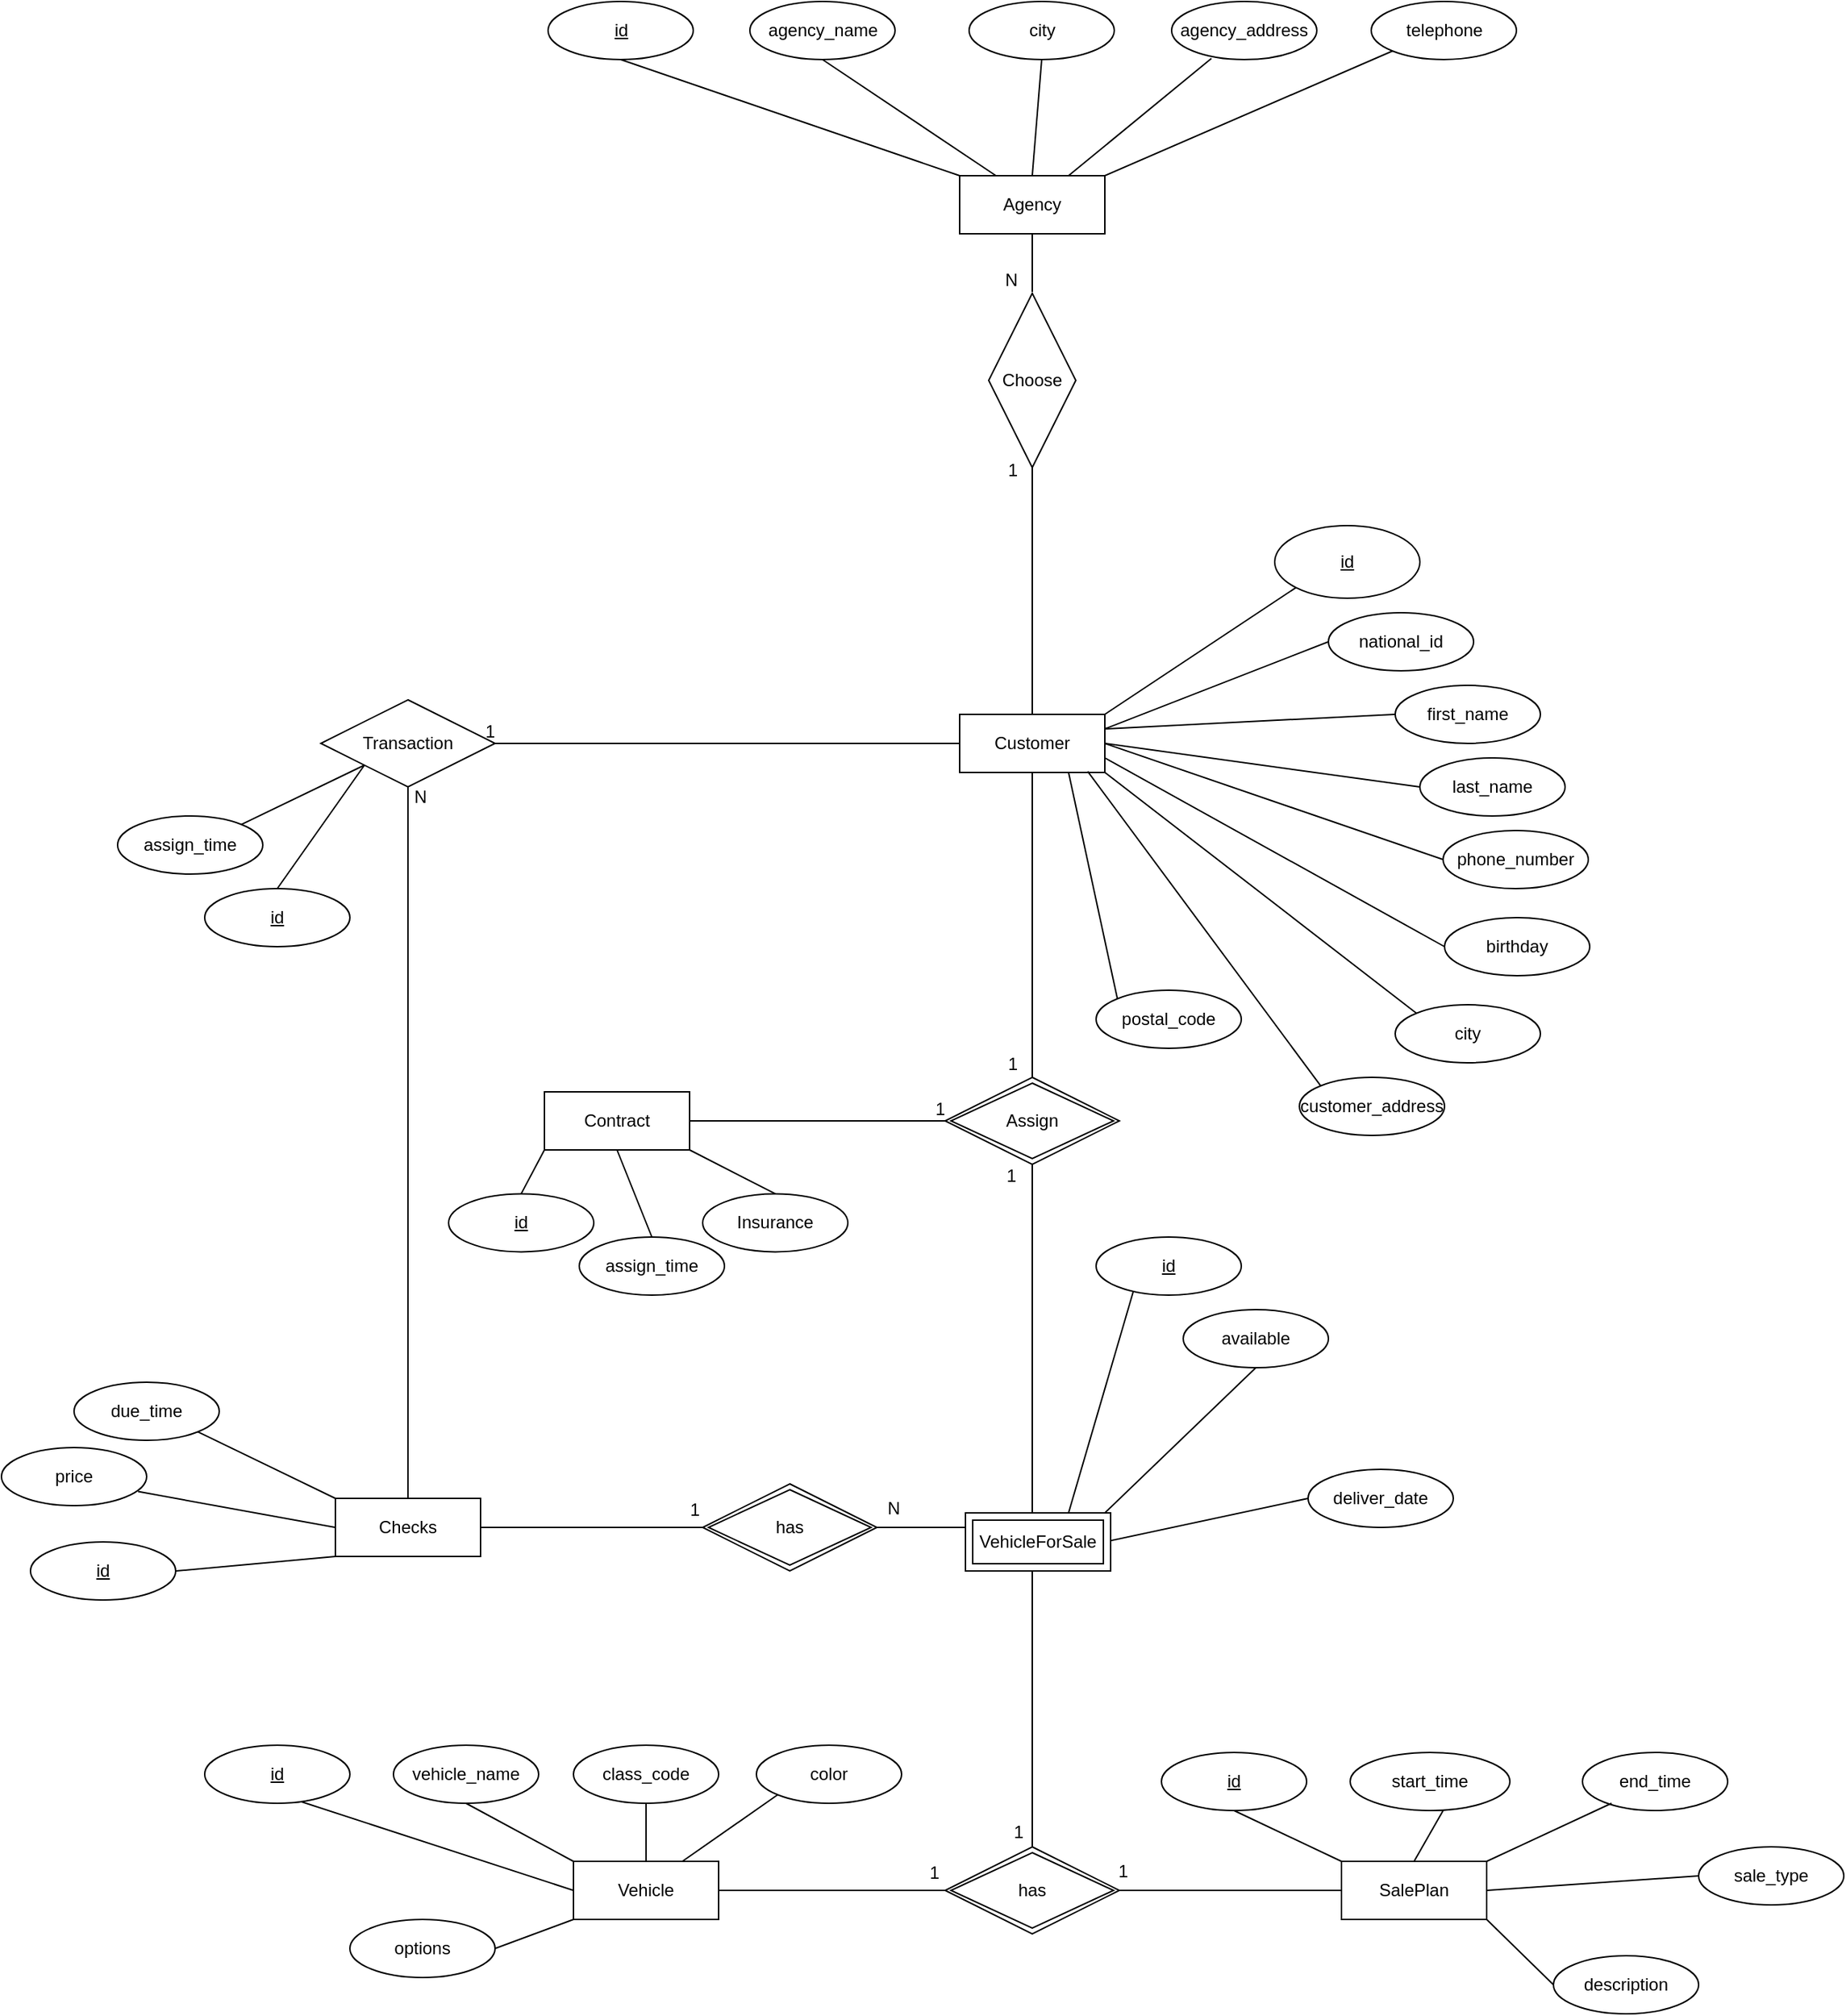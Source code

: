 <mxfile version="13.4.5" type="device"><diagram id="C5RBs43oDa-KdzZeNtuy" name="Page-1"><mxGraphModel dx="2048" dy="1814" grid="1" gridSize="10" guides="1" tooltips="1" connect="1" arrows="1" fold="1" page="1" pageScale="1" pageWidth="827" pageHeight="1169" math="0" shadow="0"><root><mxCell id="WIyWlLk6GJQsqaUBKTNV-0"/><mxCell id="WIyWlLk6GJQsqaUBKTNV-1" parent="WIyWlLk6GJQsqaUBKTNV-0"/><mxCell id="_oHRW-OGJ7FSyQpt6L4k-0" value="Customer" style="whiteSpace=wrap;html=1;align=center;" parent="WIyWlLk6GJQsqaUBKTNV-1" vertex="1"><mxGeometry x="330" y="170" width="100" height="40" as="geometry"/></mxCell><mxCell id="_oHRW-OGJ7FSyQpt6L4k-1" value="id" style="ellipse;whiteSpace=wrap;html=1;align=center;fontStyle=4;" parent="WIyWlLk6GJQsqaUBKTNV-1" vertex="1"><mxGeometry x="547" y="40" width="100" height="50" as="geometry"/></mxCell><mxCell id="_oHRW-OGJ7FSyQpt6L4k-11" value="first_name" style="ellipse;whiteSpace=wrap;html=1;align=center;" parent="WIyWlLk6GJQsqaUBKTNV-1" vertex="1"><mxGeometry x="630" y="150" width="100" height="40" as="geometry"/></mxCell><mxCell id="_oHRW-OGJ7FSyQpt6L4k-12" value="last_name" style="ellipse;whiteSpace=wrap;html=1;align=center;" parent="WIyWlLk6GJQsqaUBKTNV-1" vertex="1"><mxGeometry x="647" y="200" width="100" height="40" as="geometry"/></mxCell><mxCell id="_oHRW-OGJ7FSyQpt6L4k-13" value="phone_number" style="ellipse;whiteSpace=wrap;html=1;align=center;" parent="WIyWlLk6GJQsqaUBKTNV-1" vertex="1"><mxGeometry x="663" y="250" width="100" height="40" as="geometry"/></mxCell><mxCell id="_oHRW-OGJ7FSyQpt6L4k-14" value="birthday" style="ellipse;whiteSpace=wrap;html=1;align=center;" parent="WIyWlLk6GJQsqaUBKTNV-1" vertex="1"><mxGeometry x="664" y="310" width="100" height="40" as="geometry"/></mxCell><mxCell id="_oHRW-OGJ7FSyQpt6L4k-15" value="city" style="ellipse;whiteSpace=wrap;html=1;align=center;" parent="WIyWlLk6GJQsqaUBKTNV-1" vertex="1"><mxGeometry x="630" y="370" width="100" height="40" as="geometry"/></mxCell><mxCell id="_oHRW-OGJ7FSyQpt6L4k-16" value="customer_address" style="ellipse;whiteSpace=wrap;html=1;align=center;" parent="WIyWlLk6GJQsqaUBKTNV-1" vertex="1"><mxGeometry x="564" y="420" width="100" height="40" as="geometry"/></mxCell><mxCell id="_oHRW-OGJ7FSyQpt6L4k-17" value="postal_code" style="ellipse;whiteSpace=wrap;html=1;align=center;" parent="WIyWlLk6GJQsqaUBKTNV-1" vertex="1"><mxGeometry x="424" y="360" width="100" height="40" as="geometry"/></mxCell><mxCell id="_oHRW-OGJ7FSyQpt6L4k-19" value="Vehicle" style="whiteSpace=wrap;html=1;align=center;" parent="WIyWlLk6GJQsqaUBKTNV-1" vertex="1"><mxGeometry x="64" y="960" width="100" height="40" as="geometry"/></mxCell><mxCell id="_oHRW-OGJ7FSyQpt6L4k-20" value="id" style="ellipse;whiteSpace=wrap;html=1;align=center;fontStyle=4;" parent="WIyWlLk6GJQsqaUBKTNV-1" vertex="1"><mxGeometry x="-190" y="880" width="100" height="40" as="geometry"/></mxCell><mxCell id="_oHRW-OGJ7FSyQpt6L4k-30" value="SalePlan" style="whiteSpace=wrap;html=1;align=center;" parent="WIyWlLk6GJQsqaUBKTNV-1" vertex="1"><mxGeometry x="593" y="960" width="100" height="40" as="geometry"/></mxCell><mxCell id="_oHRW-OGJ7FSyQpt6L4k-35" value="vehicle_name" style="ellipse;whiteSpace=wrap;html=1;align=center;" parent="WIyWlLk6GJQsqaUBKTNV-1" vertex="1"><mxGeometry x="-60" y="880" width="100" height="40" as="geometry"/></mxCell><mxCell id="_oHRW-OGJ7FSyQpt6L4k-36" value="class_code" style="ellipse;whiteSpace=wrap;html=1;align=center;" parent="WIyWlLk6GJQsqaUBKTNV-1" vertex="1"><mxGeometry x="64" y="880" width="100" height="40" as="geometry"/></mxCell><mxCell id="_oHRW-OGJ7FSyQpt6L4k-37" value="color" style="ellipse;whiteSpace=wrap;html=1;align=center;" parent="WIyWlLk6GJQsqaUBKTNV-1" vertex="1"><mxGeometry x="190" y="880" width="100" height="40" as="geometry"/></mxCell><mxCell id="_oHRW-OGJ7FSyQpt6L4k-39" value="" style="endArrow=none;html=1;entryX=0.668;entryY=0.975;entryDx=0;entryDy=0;entryPerimeter=0;exitX=0;exitY=0.5;exitDx=0;exitDy=0;" parent="WIyWlLk6GJQsqaUBKTNV-1" source="_oHRW-OGJ7FSyQpt6L4k-19" target="_oHRW-OGJ7FSyQpt6L4k-20" edge="1"><mxGeometry width="50" height="50" relative="1" as="geometry"><mxPoint y="1010" as="sourcePoint"/><mxPoint x="50" y="960" as="targetPoint"/></mxGeometry></mxCell><mxCell id="_oHRW-OGJ7FSyQpt6L4k-40" value="" style="endArrow=none;html=1;entryX=0.5;entryY=1;entryDx=0;entryDy=0;exitX=0;exitY=0;exitDx=0;exitDy=0;" parent="WIyWlLk6GJQsqaUBKTNV-1" source="_oHRW-OGJ7FSyQpt6L4k-19" target="_oHRW-OGJ7FSyQpt6L4k-35" edge="1"><mxGeometry width="50" height="50" relative="1" as="geometry"><mxPoint y="1010" as="sourcePoint"/><mxPoint x="50" y="960" as="targetPoint"/></mxGeometry></mxCell><mxCell id="_oHRW-OGJ7FSyQpt6L4k-41" value="" style="endArrow=none;html=1;entryX=0.5;entryY=1;entryDx=0;entryDy=0;" parent="WIyWlLk6GJQsqaUBKTNV-1" source="_oHRW-OGJ7FSyQpt6L4k-19" target="_oHRW-OGJ7FSyQpt6L4k-36" edge="1"><mxGeometry width="50" height="50" relative="1" as="geometry"><mxPoint y="1010" as="sourcePoint"/><mxPoint x="50" y="960" as="targetPoint"/></mxGeometry></mxCell><mxCell id="_oHRW-OGJ7FSyQpt6L4k-43" value="" style="endArrow=none;html=1;entryX=0;entryY=1;entryDx=0;entryDy=0;exitX=0.75;exitY=0;exitDx=0;exitDy=0;" parent="WIyWlLk6GJQsqaUBKTNV-1" source="_oHRW-OGJ7FSyQpt6L4k-19" target="_oHRW-OGJ7FSyQpt6L4k-37" edge="1"><mxGeometry width="50" height="50" relative="1" as="geometry"><mxPoint y="1010" as="sourcePoint"/><mxPoint x="50" y="960" as="targetPoint"/></mxGeometry></mxCell><mxCell id="_oHRW-OGJ7FSyQpt6L4k-48" value="id" style="ellipse;whiteSpace=wrap;html=1;align=center;fontStyle=4;" parent="WIyWlLk6GJQsqaUBKTNV-1" vertex="1"><mxGeometry x="469" y="885" width="100" height="40" as="geometry"/></mxCell><mxCell id="_oHRW-OGJ7FSyQpt6L4k-49" value="start_time" style="ellipse;whiteSpace=wrap;html=1;align=center;" parent="WIyWlLk6GJQsqaUBKTNV-1" vertex="1"><mxGeometry x="599" y="885" width="110" height="40" as="geometry"/></mxCell><mxCell id="_oHRW-OGJ7FSyQpt6L4k-50" value="end_time" style="ellipse;whiteSpace=wrap;html=1;align=center;" parent="WIyWlLk6GJQsqaUBKTNV-1" vertex="1"><mxGeometry x="759" y="885" width="100" height="40" as="geometry"/></mxCell><mxCell id="_oHRW-OGJ7FSyQpt6L4k-55" value="" style="endArrow=none;html=1;entryX=0.5;entryY=1;entryDx=0;entryDy=0;exitX=0;exitY=0;exitDx=0;exitDy=0;" parent="WIyWlLk6GJQsqaUBKTNV-1" source="_oHRW-OGJ7FSyQpt6L4k-30" target="_oHRW-OGJ7FSyQpt6L4k-48" edge="1"><mxGeometry width="50" height="50" relative="1" as="geometry"><mxPoint x="529" y="1170" as="sourcePoint"/><mxPoint x="579" y="1120" as="targetPoint"/></mxGeometry></mxCell><mxCell id="_oHRW-OGJ7FSyQpt6L4k-57" value="" style="endArrow=none;html=1;exitX=0.5;exitY=0;exitDx=0;exitDy=0;" parent="WIyWlLk6GJQsqaUBKTNV-1" source="_oHRW-OGJ7FSyQpt6L4k-30" edge="1"><mxGeometry width="50" height="50" relative="1" as="geometry"><mxPoint x="529" y="1170" as="sourcePoint"/><mxPoint x="663" y="925" as="targetPoint"/></mxGeometry></mxCell><mxCell id="_oHRW-OGJ7FSyQpt6L4k-58" value="" style="endArrow=none;html=1;exitX=1;exitY=0;exitDx=0;exitDy=0;" parent="WIyWlLk6GJQsqaUBKTNV-1" source="_oHRW-OGJ7FSyQpt6L4k-30" edge="1"><mxGeometry width="50" height="50" relative="1" as="geometry"><mxPoint x="729" y="970" as="sourcePoint"/><mxPoint x="779" y="920" as="targetPoint"/></mxGeometry></mxCell><mxCell id="_oHRW-OGJ7FSyQpt6L4k-71" value="id" style="ellipse;whiteSpace=wrap;html=1;align=center;fontStyle=4;" parent="WIyWlLk6GJQsqaUBKTNV-1" vertex="1"><mxGeometry x="424" y="530" width="100" height="40" as="geometry"/></mxCell><mxCell id="_oHRW-OGJ7FSyQpt6L4k-76" value="available" style="ellipse;whiteSpace=wrap;html=1;align=center;" parent="WIyWlLk6GJQsqaUBKTNV-1" vertex="1"><mxGeometry x="484" y="580" width="100" height="40" as="geometry"/></mxCell><mxCell id="_oHRW-OGJ7FSyQpt6L4k-80" value="" style="endArrow=none;html=1;entryX=0.5;entryY=1;entryDx=0;entryDy=0;exitX=1;exitY=0;exitDx=0;exitDy=0;" parent="WIyWlLk6GJQsqaUBKTNV-1" target="_oHRW-OGJ7FSyQpt6L4k-76" edge="1"><mxGeometry width="50" height="50" relative="1" as="geometry"><mxPoint x="430" y="720" as="sourcePoint"/><mxPoint x="509" y="670" as="targetPoint"/></mxGeometry></mxCell><mxCell id="_oHRW-OGJ7FSyQpt6L4k-83" value="Checks" style="whiteSpace=wrap;html=1;align=center;" parent="WIyWlLk6GJQsqaUBKTNV-1" vertex="1"><mxGeometry x="-100" y="710" width="100" height="40" as="geometry"/></mxCell><mxCell id="_oHRW-OGJ7FSyQpt6L4k-84" value="id" style="ellipse;whiteSpace=wrap;html=1;align=center;fontStyle=4;" parent="WIyWlLk6GJQsqaUBKTNV-1" vertex="1"><mxGeometry x="-310" y="740" width="100" height="40" as="geometry"/></mxCell><mxCell id="_oHRW-OGJ7FSyQpt6L4k-86" value="due_time" style="ellipse;whiteSpace=wrap;html=1;align=center;" parent="WIyWlLk6GJQsqaUBKTNV-1" vertex="1"><mxGeometry x="-280" y="630" width="100" height="40" as="geometry"/></mxCell><mxCell id="_oHRW-OGJ7FSyQpt6L4k-87" value="price" style="ellipse;whiteSpace=wrap;html=1;align=center;" parent="WIyWlLk6GJQsqaUBKTNV-1" vertex="1"><mxGeometry x="-330" y="675" width="100" height="40" as="geometry"/></mxCell><mxCell id="_oHRW-OGJ7FSyQpt6L4k-90" value="" style="endArrow=none;html=1;entryX=1;entryY=1;entryDx=0;entryDy=0;exitX=0;exitY=0;exitDx=0;exitDy=0;" parent="WIyWlLk6GJQsqaUBKTNV-1" source="_oHRW-OGJ7FSyQpt6L4k-83" target="_oHRW-OGJ7FSyQpt6L4k-86" edge="1"><mxGeometry width="50" height="50" relative="1" as="geometry"><mxPoint x="-225" y="720" as="sourcePoint"/><mxPoint x="-175" y="670" as="targetPoint"/></mxGeometry></mxCell><mxCell id="_oHRW-OGJ7FSyQpt6L4k-92" value="deliver_date" style="ellipse;whiteSpace=wrap;html=1;align=center;" parent="WIyWlLk6GJQsqaUBKTNV-1" vertex="1"><mxGeometry x="570" y="690" width="100" height="40" as="geometry"/></mxCell><mxCell id="_oHRW-OGJ7FSyQpt6L4k-94" value="" style="endArrow=none;html=1;entryX=0;entryY=0.5;entryDx=0;entryDy=0;exitX=1;exitY=0.5;exitDx=0;exitDy=0;" parent="WIyWlLk6GJQsqaUBKTNV-1" target="_oHRW-OGJ7FSyQpt6L4k-92" edge="1"><mxGeometry width="50" height="50" relative="1" as="geometry"><mxPoint x="430" y="740" as="sourcePoint"/><mxPoint x="360" y="570" as="targetPoint"/></mxGeometry></mxCell><mxCell id="_oHRW-OGJ7FSyQpt6L4k-97" value="Agency" style="whiteSpace=wrap;html=1;align=center;" parent="WIyWlLk6GJQsqaUBKTNV-1" vertex="1"><mxGeometry x="330" y="-201" width="100" height="40" as="geometry"/></mxCell><mxCell id="_oHRW-OGJ7FSyQpt6L4k-98" value="id" style="ellipse;whiteSpace=wrap;html=1;align=center;fontStyle=4;" parent="WIyWlLk6GJQsqaUBKTNV-1" vertex="1"><mxGeometry x="46.5" y="-321" width="100" height="40" as="geometry"/></mxCell><mxCell id="_oHRW-OGJ7FSyQpt6L4k-103" value="agency_name" style="ellipse;whiteSpace=wrap;html=1;align=center;" parent="WIyWlLk6GJQsqaUBKTNV-1" vertex="1"><mxGeometry x="185.5" y="-321" width="100" height="40" as="geometry"/></mxCell><mxCell id="_oHRW-OGJ7FSyQpt6L4k-104" value="city" style="ellipse;whiteSpace=wrap;html=1;align=center;" parent="WIyWlLk6GJQsqaUBKTNV-1" vertex="1"><mxGeometry x="336.5" y="-321" width="100" height="40" as="geometry"/></mxCell><mxCell id="_oHRW-OGJ7FSyQpt6L4k-105" value="agency_address" style="ellipse;whiteSpace=wrap;html=1;align=center;" parent="WIyWlLk6GJQsqaUBKTNV-1" vertex="1"><mxGeometry x="476" y="-321" width="100" height="40" as="geometry"/></mxCell><mxCell id="_oHRW-OGJ7FSyQpt6L4k-106" value="telephone" style="ellipse;whiteSpace=wrap;html=1;align=center;" parent="WIyWlLk6GJQsqaUBKTNV-1" vertex="1"><mxGeometry x="613.5" y="-321" width="100" height="40" as="geometry"/></mxCell><mxCell id="_oHRW-OGJ7FSyQpt6L4k-107" value="" style="endArrow=none;html=1;entryX=0.5;entryY=1;entryDx=0;entryDy=0;exitX=0;exitY=0;exitDx=0;exitDy=0;" parent="WIyWlLk6GJQsqaUBKTNV-1" source="_oHRW-OGJ7FSyQpt6L4k-97" target="_oHRW-OGJ7FSyQpt6L4k-98" edge="1"><mxGeometry width="50" height="50" relative="1" as="geometry"><mxPoint x="420" y="-211" as="sourcePoint"/><mxPoint x="470" y="-261" as="targetPoint"/></mxGeometry></mxCell><mxCell id="_oHRW-OGJ7FSyQpt6L4k-108" value="" style="endArrow=none;html=1;entryX=0.5;entryY=1;entryDx=0;entryDy=0;exitX=0.25;exitY=0;exitDx=0;exitDy=0;" parent="WIyWlLk6GJQsqaUBKTNV-1" source="_oHRW-OGJ7FSyQpt6L4k-97" target="_oHRW-OGJ7FSyQpt6L4k-103" edge="1"><mxGeometry width="50" height="50" relative="1" as="geometry"><mxPoint x="420" y="-211" as="sourcePoint"/><mxPoint x="470" y="-261" as="targetPoint"/></mxGeometry></mxCell><mxCell id="_oHRW-OGJ7FSyQpt6L4k-109" value="" style="endArrow=none;html=1;entryX=0.5;entryY=1;entryDx=0;entryDy=0;exitX=0.5;exitY=0;exitDx=0;exitDy=0;" parent="WIyWlLk6GJQsqaUBKTNV-1" source="_oHRW-OGJ7FSyQpt6L4k-97" target="_oHRW-OGJ7FSyQpt6L4k-104" edge="1"><mxGeometry width="50" height="50" relative="1" as="geometry"><mxPoint x="420" y="-211" as="sourcePoint"/><mxPoint x="470" y="-261" as="targetPoint"/></mxGeometry></mxCell><mxCell id="_oHRW-OGJ7FSyQpt6L4k-110" value="" style="endArrow=none;html=1;entryX=0.274;entryY=0.982;entryDx=0;entryDy=0;exitX=0.75;exitY=0;exitDx=0;exitDy=0;entryPerimeter=0;" parent="WIyWlLk6GJQsqaUBKTNV-1" source="_oHRW-OGJ7FSyQpt6L4k-97" target="_oHRW-OGJ7FSyQpt6L4k-105" edge="1"><mxGeometry width="50" height="50" relative="1" as="geometry"><mxPoint x="420" y="-211" as="sourcePoint"/><mxPoint x="470" y="-261" as="targetPoint"/></mxGeometry></mxCell><mxCell id="_oHRW-OGJ7FSyQpt6L4k-111" value="" style="endArrow=none;html=1;entryX=0;entryY=1;entryDx=0;entryDy=0;exitX=1;exitY=0;exitDx=0;exitDy=0;" parent="WIyWlLk6GJQsqaUBKTNV-1" source="_oHRW-OGJ7FSyQpt6L4k-97" target="_oHRW-OGJ7FSyQpt6L4k-106" edge="1"><mxGeometry width="50" height="50" relative="1" as="geometry"><mxPoint x="420" y="-211" as="sourcePoint"/><mxPoint x="470" y="-261" as="targetPoint"/></mxGeometry></mxCell><mxCell id="_oHRW-OGJ7FSyQpt6L4k-148" value="assign_time" style="ellipse;whiteSpace=wrap;html=1;align=center;" parent="WIyWlLk6GJQsqaUBKTNV-1" vertex="1"><mxGeometry x="68" y="530" width="100" height="40" as="geometry"/></mxCell><mxCell id="_oHRW-OGJ7FSyQpt6L4k-149" value="id" style="ellipse;whiteSpace=wrap;html=1;align=center;fontStyle=4;" parent="WIyWlLk6GJQsqaUBKTNV-1" vertex="1"><mxGeometry x="-22" y="500.19" width="100" height="40" as="geometry"/></mxCell><mxCell id="_oHRW-OGJ7FSyQpt6L4k-150" value="" style="endArrow=none;html=1;exitX=0;exitY=1;exitDx=0;exitDy=0;entryX=0.5;entryY=0;entryDx=0;entryDy=0;" parent="WIyWlLk6GJQsqaUBKTNV-1" source="_oHRW-OGJ7FSyQpt6L4k-165" target="_oHRW-OGJ7FSyQpt6L4k-149" edge="1"><mxGeometry width="50" height="50" relative="1" as="geometry"><mxPoint x="88" y="530" as="sourcePoint"/><mxPoint x="-112" y="545" as="targetPoint"/></mxGeometry></mxCell><mxCell id="_oHRW-OGJ7FSyQpt6L4k-151" value="" style="endArrow=none;html=1;entryX=0.5;entryY=1;entryDx=0;entryDy=0;exitX=0.5;exitY=0;exitDx=0;exitDy=0;" parent="WIyWlLk6GJQsqaUBKTNV-1" source="_oHRW-OGJ7FSyQpt6L4k-148" target="_oHRW-OGJ7FSyQpt6L4k-165" edge="1"><mxGeometry width="50" height="50" relative="1" as="geometry"><mxPoint x="218" y="600" as="sourcePoint"/><mxPoint x="134.56" y="536" as="targetPoint"/></mxGeometry></mxCell><mxCell id="_oHRW-OGJ7FSyQpt6L4k-153" value="Insurance" style="ellipse;whiteSpace=wrap;html=1;align=center;" parent="WIyWlLk6GJQsqaUBKTNV-1" vertex="1"><mxGeometry x="153" y="500.19" width="100" height="40" as="geometry"/></mxCell><mxCell id="_oHRW-OGJ7FSyQpt6L4k-154" value="" style="endArrow=none;html=1;entryX=1;entryY=1;entryDx=0;entryDy=0;exitX=0.5;exitY=0;exitDx=0;exitDy=0;" parent="WIyWlLk6GJQsqaUBKTNV-1" source="_oHRW-OGJ7FSyQpt6L4k-153" target="_oHRW-OGJ7FSyQpt6L4k-165" edge="1"><mxGeometry width="50" height="50" relative="1" as="geometry"><mxPoint x="184" y="490" as="sourcePoint"/><mxPoint x="148" y="530" as="targetPoint"/></mxGeometry></mxCell><mxCell id="_oHRW-OGJ7FSyQpt6L4k-157" value="" style="endArrow=none;html=1;rounded=0;exitX=0.5;exitY=1;exitDx=0;exitDy=0;entryX=0;entryY=0.5;entryDx=0;entryDy=0;" parent="WIyWlLk6GJQsqaUBKTNV-1" source="_oHRW-OGJ7FSyQpt6L4k-97" edge="1"><mxGeometry relative="1" as="geometry"><mxPoint x="470" y="-1.0" as="sourcePoint"/><mxPoint x="380" y="-121.0" as="targetPoint"/></mxGeometry></mxCell><mxCell id="_oHRW-OGJ7FSyQpt6L4k-158" value="N" style="resizable=0;html=1;align=right;verticalAlign=bottom;" parent="_oHRW-OGJ7FSyQpt6L4k-157" connectable="0" vertex="1"><mxGeometry x="1" relative="1" as="geometry"><mxPoint x="-10" as="offset"/></mxGeometry></mxCell><mxCell id="_oHRW-OGJ7FSyQpt6L4k-165" value="Contract" style="whiteSpace=wrap;html=1;align=center;" parent="WIyWlLk6GJQsqaUBKTNV-1" vertex="1"><mxGeometry x="44" y="430" width="100" height="40" as="geometry"/></mxCell><mxCell id="_oHRW-OGJ7FSyQpt6L4k-168" value="Assign" style="shape=rhombus;double=1;perimeter=rhombusPerimeter;whiteSpace=wrap;html=1;align=center;" parent="WIyWlLk6GJQsqaUBKTNV-1" vertex="1"><mxGeometry x="320" y="420" width="120" height="60" as="geometry"/></mxCell><mxCell id="_oHRW-OGJ7FSyQpt6L4k-171" value="" style="endArrow=none;html=1;rounded=0;entryX=0.5;entryY=1;entryDx=0;entryDy=0;exitX=0.5;exitY=0;exitDx=0;exitDy=0;" parent="WIyWlLk6GJQsqaUBKTNV-1" target="_oHRW-OGJ7FSyQpt6L4k-168" edge="1"><mxGeometry relative="1" as="geometry"><mxPoint x="380" y="720" as="sourcePoint"/><mxPoint x="600" y="490" as="targetPoint"/></mxGeometry></mxCell><mxCell id="_oHRW-OGJ7FSyQpt6L4k-172" value="1" style="resizable=0;html=1;align=right;verticalAlign=bottom;" parent="_oHRW-OGJ7FSyQpt6L4k-171" connectable="0" vertex="1"><mxGeometry x="1" relative="1" as="geometry"><mxPoint x="-10.01" y="16.97" as="offset"/></mxGeometry></mxCell><mxCell id="_oHRW-OGJ7FSyQpt6L4k-173" value="" style="endArrow=none;html=1;rounded=0;entryX=0.5;entryY=0;entryDx=0;entryDy=0;exitX=0.5;exitY=1;exitDx=0;exitDy=0;" parent="WIyWlLk6GJQsqaUBKTNV-1" source="_oHRW-OGJ7FSyQpt6L4k-0" target="_oHRW-OGJ7FSyQpt6L4k-168" edge="1"><mxGeometry relative="1" as="geometry"><mxPoint x="381" y="310" as="sourcePoint"/><mxPoint x="541" y="310" as="targetPoint"/></mxGeometry></mxCell><mxCell id="_oHRW-OGJ7FSyQpt6L4k-174" value="1" style="resizable=0;html=1;align=right;verticalAlign=bottom;" parent="_oHRW-OGJ7FSyQpt6L4k-173" connectable="0" vertex="1"><mxGeometry x="1" relative="1" as="geometry"><mxPoint x="-10.0" y="-0.59" as="offset"/></mxGeometry></mxCell><mxCell id="_oHRW-OGJ7FSyQpt6L4k-181" value="Transaction" style="shape=rhombus;perimeter=rhombusPerimeter;whiteSpace=wrap;html=1;align=center;" parent="WIyWlLk6GJQsqaUBKTNV-1" vertex="1"><mxGeometry x="-110" y="160.0" width="120" height="60" as="geometry"/></mxCell><mxCell id="_oHRW-OGJ7FSyQpt6L4k-182" value="" style="endArrow=none;html=1;entryX=0;entryY=1;entryDx=0;entryDy=0;exitX=1;exitY=0.5;exitDx=0;exitDy=0;" parent="WIyWlLk6GJQsqaUBKTNV-1" source="_oHRW-OGJ7FSyQpt6L4k-84" target="_oHRW-OGJ7FSyQpt6L4k-83" edge="1"><mxGeometry width="50" height="50" relative="1" as="geometry"><mxPoint x="-261" y="800" as="sourcePoint"/><mxPoint x="-681" y="570" as="targetPoint"/></mxGeometry></mxCell><mxCell id="_oHRW-OGJ7FSyQpt6L4k-189" value="id" style="ellipse;whiteSpace=wrap;html=1;align=center;fontStyle=4;" parent="WIyWlLk6GJQsqaUBKTNV-1" vertex="1"><mxGeometry x="-190" y="290" width="100" height="40" as="geometry"/></mxCell><mxCell id="_oHRW-OGJ7FSyQpt6L4k-191" value="assign_time" style="ellipse;whiteSpace=wrap;html=1;align=center;" parent="WIyWlLk6GJQsqaUBKTNV-1" vertex="1"><mxGeometry x="-250" y="240.0" width="100" height="40" as="geometry"/></mxCell><mxCell id="_oHRW-OGJ7FSyQpt6L4k-194" value="options" style="ellipse;whiteSpace=wrap;html=1;align=center;" parent="WIyWlLk6GJQsqaUBKTNV-1" vertex="1"><mxGeometry x="-90" y="1000" width="100" height="40" as="geometry"/></mxCell><mxCell id="_oHRW-OGJ7FSyQpt6L4k-195" value="" style="endArrow=none;html=1;entryX=0;entryY=1;entryDx=0;entryDy=0;exitX=1;exitY=0.5;exitDx=0;exitDy=0;" parent="WIyWlLk6GJQsqaUBKTNV-1" source="_oHRW-OGJ7FSyQpt6L4k-194" target="_oHRW-OGJ7FSyQpt6L4k-19" edge="1"><mxGeometry width="50" height="50" relative="1" as="geometry"><mxPoint x="330" y="845" as="sourcePoint"/><mxPoint x="380" y="795" as="targetPoint"/></mxGeometry></mxCell><mxCell id="_oHRW-OGJ7FSyQpt6L4k-196" value="sale_type" style="ellipse;whiteSpace=wrap;html=1;align=center;" parent="WIyWlLk6GJQsqaUBKTNV-1" vertex="1"><mxGeometry x="839" y="950" width="100" height="40" as="geometry"/></mxCell><mxCell id="_oHRW-OGJ7FSyQpt6L4k-197" value="" style="endArrow=none;html=1;entryX=0;entryY=0.5;entryDx=0;entryDy=0;exitX=1;exitY=0.5;exitDx=0;exitDy=0;" parent="WIyWlLk6GJQsqaUBKTNV-1" source="_oHRW-OGJ7FSyQpt6L4k-30" target="_oHRW-OGJ7FSyQpt6L4k-196" edge="1"><mxGeometry width="50" height="50" relative="1" as="geometry"><mxPoint x="409" y="725" as="sourcePoint"/><mxPoint x="459" y="675" as="targetPoint"/></mxGeometry></mxCell><mxCell id="_oHRW-OGJ7FSyQpt6L4k-198" value="description" style="ellipse;whiteSpace=wrap;html=1;align=center;" parent="WIyWlLk6GJQsqaUBKTNV-1" vertex="1"><mxGeometry x="739" y="1025" width="100" height="40" as="geometry"/></mxCell><mxCell id="_oHRW-OGJ7FSyQpt6L4k-199" value="" style="endArrow=none;html=1;entryX=1;entryY=1;entryDx=0;entryDy=0;exitX=0;exitY=0.5;exitDx=0;exitDy=0;" parent="WIyWlLk6GJQsqaUBKTNV-1" source="_oHRW-OGJ7FSyQpt6L4k-198" target="_oHRW-OGJ7FSyQpt6L4k-30" edge="1"><mxGeometry width="50" height="50" relative="1" as="geometry"><mxPoint x="409" y="1185" as="sourcePoint"/><mxPoint x="459" y="1135" as="targetPoint"/></mxGeometry></mxCell><mxCell id="_oHRW-OGJ7FSyQpt6L4k-201" value="" style="endArrow=none;html=1;rounded=0;entryX=0;entryY=0.5;entryDx=0;entryDy=0;exitX=1;exitY=0.5;exitDx=0;exitDy=0;" parent="WIyWlLk6GJQsqaUBKTNV-1" source="_oHRW-OGJ7FSyQpt6L4k-83" target="_oHRW-OGJ7FSyQpt6L4k-233" edge="1"><mxGeometry relative="1" as="geometry"><mxPoint x="34" y="678.82" as="sourcePoint"/><mxPoint x="120" y="730" as="targetPoint"/></mxGeometry></mxCell><mxCell id="_oHRW-OGJ7FSyQpt6L4k-202" value="1" style="resizable=0;html=1;align=right;verticalAlign=bottom;" parent="_oHRW-OGJ7FSyQpt6L4k-201" connectable="0" vertex="1"><mxGeometry x="1" relative="1" as="geometry"><mxPoint x="-2" y="-4" as="offset"/></mxGeometry></mxCell><mxCell id="_oHRW-OGJ7FSyQpt6L4k-211" value="" style="endArrow=none;html=1;rounded=0;entryX=0.5;entryY=1;entryDx=0;entryDy=0;exitX=0.5;exitY=0;exitDx=0;exitDy=0;" parent="WIyWlLk6GJQsqaUBKTNV-1" source="_oHRW-OGJ7FSyQpt6L4k-83" target="_oHRW-OGJ7FSyQpt6L4k-181" edge="1"><mxGeometry relative="1" as="geometry"><mxPoint x="-131" y="490" as="sourcePoint"/><mxPoint x="29" y="490" as="targetPoint"/></mxGeometry></mxCell><mxCell id="_oHRW-OGJ7FSyQpt6L4k-212" value="N" style="resizable=0;html=1;align=right;verticalAlign=bottom;" parent="_oHRW-OGJ7FSyQpt6L4k-211" connectable="0" vertex="1"><mxGeometry x="1" relative="1" as="geometry"><mxPoint x="13.95" y="15.44" as="offset"/></mxGeometry></mxCell><mxCell id="_oHRW-OGJ7FSyQpt6L4k-215" value="" style="endArrow=none;html=1;rounded=0;entryX=0;entryY=0.5;entryDx=0;entryDy=0;exitX=1;exitY=0.5;exitDx=0;exitDy=0;" parent="WIyWlLk6GJQsqaUBKTNV-1" source="_oHRW-OGJ7FSyQpt6L4k-165" target="_oHRW-OGJ7FSyQpt6L4k-168" edge="1"><mxGeometry relative="1" as="geometry"><mxPoint x="150" y="410" as="sourcePoint"/><mxPoint x="310" y="410" as="targetPoint"/></mxGeometry></mxCell><mxCell id="_oHRW-OGJ7FSyQpt6L4k-216" value="1" style="resizable=0;html=1;align=right;verticalAlign=bottom;" parent="_oHRW-OGJ7FSyQpt6L4k-215" connectable="0" vertex="1"><mxGeometry x="1" relative="1" as="geometry"/></mxCell><mxCell id="_oHRW-OGJ7FSyQpt6L4k-219" value="national_id" style="ellipse;whiteSpace=wrap;html=1;align=center;" parent="WIyWlLk6GJQsqaUBKTNV-1" vertex="1"><mxGeometry x="584" y="100" width="100" height="40" as="geometry"/></mxCell><mxCell id="_oHRW-OGJ7FSyQpt6L4k-222" value="has" style="shape=rhombus;double=1;perimeter=rhombusPerimeter;whiteSpace=wrap;html=1;align=center;" parent="WIyWlLk6GJQsqaUBKTNV-1" vertex="1"><mxGeometry x="320" y="950" width="120" height="60" as="geometry"/></mxCell><mxCell id="_oHRW-OGJ7FSyQpt6L4k-223" value="" style="endArrow=none;html=1;rounded=0;entryX=0;entryY=0.5;entryDx=0;entryDy=0;exitX=1;exitY=0.5;exitDx=0;exitDy=0;" parent="WIyWlLk6GJQsqaUBKTNV-1" source="_oHRW-OGJ7FSyQpt6L4k-19" target="_oHRW-OGJ7FSyQpt6L4k-222" edge="1"><mxGeometry relative="1" as="geometry"><mxPoint x="154" y="1030" as="sourcePoint"/><mxPoint x="314" y="1030" as="targetPoint"/></mxGeometry></mxCell><mxCell id="_oHRW-OGJ7FSyQpt6L4k-224" value="1" style="resizable=0;html=1;align=right;verticalAlign=bottom;" parent="_oHRW-OGJ7FSyQpt6L4k-223" connectable="0" vertex="1"><mxGeometry x="1" relative="1" as="geometry"><mxPoint x="-4" y="-4" as="offset"/></mxGeometry></mxCell><mxCell id="_oHRW-OGJ7FSyQpt6L4k-225" value="" style="endArrow=none;html=1;rounded=0;entryX=1;entryY=0.5;entryDx=0;entryDy=0;exitX=0;exitY=0.5;exitDx=0;exitDy=0;" parent="WIyWlLk6GJQsqaUBKTNV-1" source="_oHRW-OGJ7FSyQpt6L4k-30" edge="1"><mxGeometry relative="1" as="geometry"><mxPoint x="570" y="980" as="sourcePoint"/><mxPoint x="440.0" y="980" as="targetPoint"/></mxGeometry></mxCell><mxCell id="_oHRW-OGJ7FSyQpt6L4k-226" value="1" style="resizable=0;html=1;align=right;verticalAlign=bottom;" parent="_oHRW-OGJ7FSyQpt6L4k-225" connectable="0" vertex="1"><mxGeometry x="1" relative="1" as="geometry"><mxPoint x="6" y="-5" as="offset"/></mxGeometry></mxCell><mxCell id="_oHRW-OGJ7FSyQpt6L4k-229" value="" style="endArrow=none;html=1;rounded=0;entryX=0.5;entryY=0;entryDx=0;entryDy=0;exitX=0.5;exitY=1;exitDx=0;exitDy=0;" parent="WIyWlLk6GJQsqaUBKTNV-1" target="_oHRW-OGJ7FSyQpt6L4k-222" edge="1"><mxGeometry relative="1" as="geometry"><mxPoint x="380" y="760" as="sourcePoint"/><mxPoint x="484" y="850" as="targetPoint"/></mxGeometry></mxCell><mxCell id="_oHRW-OGJ7FSyQpt6L4k-230" value="1" style="resizable=0;html=1;align=right;verticalAlign=bottom;" parent="_oHRW-OGJ7FSyQpt6L4k-229" connectable="0" vertex="1"><mxGeometry x="1" relative="1" as="geometry"><mxPoint x="-6" y="-2" as="offset"/></mxGeometry></mxCell><mxCell id="_oHRW-OGJ7FSyQpt6L4k-231" value="" style="endArrow=none;html=1;exitX=0.75;exitY=0;exitDx=0;exitDy=0;entryX=0.257;entryY=0.929;entryDx=0;entryDy=0;entryPerimeter=0;" parent="WIyWlLk6GJQsqaUBKTNV-1" target="_oHRW-OGJ7FSyQpt6L4k-71" edge="1"><mxGeometry width="50" height="50" relative="1" as="geometry"><mxPoint x="405" y="720" as="sourcePoint"/><mxPoint x="200" y="660" as="targetPoint"/></mxGeometry></mxCell><mxCell id="_oHRW-OGJ7FSyQpt6L4k-232" value="VehicleForSale" style="shape=ext;margin=3;double=1;whiteSpace=wrap;html=1;align=center;" parent="WIyWlLk6GJQsqaUBKTNV-1" vertex="1"><mxGeometry x="334" y="720" width="100" height="40" as="geometry"/></mxCell><mxCell id="_oHRW-OGJ7FSyQpt6L4k-233" value="has" style="shape=rhombus;double=1;perimeter=rhombusPerimeter;whiteSpace=wrap;html=1;align=center;" parent="WIyWlLk6GJQsqaUBKTNV-1" vertex="1"><mxGeometry x="153" y="700" width="120" height="60" as="geometry"/></mxCell><mxCell id="_oHRW-OGJ7FSyQpt6L4k-234" value="" style="endArrow=none;html=1;rounded=0;entryX=1;entryY=0.5;entryDx=0;entryDy=0;exitX=0;exitY=0.25;exitDx=0;exitDy=0;" parent="WIyWlLk6GJQsqaUBKTNV-1" source="_oHRW-OGJ7FSyQpt6L4k-232" target="_oHRW-OGJ7FSyQpt6L4k-233" edge="1"><mxGeometry relative="1" as="geometry"><mxPoint x="190" y="650" as="sourcePoint"/><mxPoint x="350" y="650" as="targetPoint"/></mxGeometry></mxCell><mxCell id="_oHRW-OGJ7FSyQpt6L4k-235" value="N" style="resizable=0;html=1;align=right;verticalAlign=bottom;" parent="_oHRW-OGJ7FSyQpt6L4k-234" connectable="0" vertex="1"><mxGeometry x="1" relative="1" as="geometry"><mxPoint x="16.18" y="-5" as="offset"/></mxGeometry></mxCell><mxCell id="_oHRW-OGJ7FSyQpt6L4k-236" value="" style="endArrow=none;html=1;entryX=0.941;entryY=0.757;entryDx=0;entryDy=0;exitX=0;exitY=0.5;exitDx=0;exitDy=0;entryPerimeter=0;" parent="WIyWlLk6GJQsqaUBKTNV-1" source="_oHRW-OGJ7FSyQpt6L4k-83" target="_oHRW-OGJ7FSyQpt6L4k-87" edge="1"><mxGeometry width="50" height="50" relative="1" as="geometry"><mxPoint x="-20" y="690" as="sourcePoint"/><mxPoint x="30" y="640" as="targetPoint"/></mxGeometry></mxCell><mxCell id="_oHRW-OGJ7FSyQpt6L4k-237" value="" style="endArrow=none;html=1;entryX=0;entryY=1;entryDx=0;entryDy=0;exitX=1;exitY=0;exitDx=0;exitDy=0;" parent="WIyWlLk6GJQsqaUBKTNV-1" source="_oHRW-OGJ7FSyQpt6L4k-191" target="_oHRW-OGJ7FSyQpt6L4k-181" edge="1"><mxGeometry width="50" height="50" relative="1" as="geometry"><mxPoint y="450" as="sourcePoint"/><mxPoint x="50" y="400" as="targetPoint"/></mxGeometry></mxCell><mxCell id="_oHRW-OGJ7FSyQpt6L4k-238" value="" style="endArrow=none;html=1;entryX=0;entryY=1;entryDx=0;entryDy=0;exitX=0.5;exitY=0;exitDx=0;exitDy=0;" parent="WIyWlLk6GJQsqaUBKTNV-1" source="_oHRW-OGJ7FSyQpt6L4k-189" target="_oHRW-OGJ7FSyQpt6L4k-181" edge="1"><mxGeometry width="50" height="50" relative="1" as="geometry"><mxPoint y="450" as="sourcePoint"/><mxPoint x="-80" y="240" as="targetPoint"/></mxGeometry></mxCell><mxCell id="_oHRW-OGJ7FSyQpt6L4k-239" value="" style="endArrow=none;html=1;rounded=0;entryX=1;entryY=0.5;entryDx=0;entryDy=0;exitX=0;exitY=0.5;exitDx=0;exitDy=0;" parent="WIyWlLk6GJQsqaUBKTNV-1" source="_oHRW-OGJ7FSyQpt6L4k-0" target="_oHRW-OGJ7FSyQpt6L4k-181" edge="1"><mxGeometry relative="1" as="geometry"><mxPoint x="140" y="190" as="sourcePoint"/><mxPoint x="184" y="189.41" as="targetPoint"/></mxGeometry></mxCell><mxCell id="_oHRW-OGJ7FSyQpt6L4k-240" value="1" style="resizable=0;html=1;align=right;verticalAlign=bottom;" parent="_oHRW-OGJ7FSyQpt6L4k-239" connectable="0" vertex="1"><mxGeometry x="1" relative="1" as="geometry"/></mxCell><mxCell id="_oHRW-OGJ7FSyQpt6L4k-244" value="Choose" style="shape=rhombus;perimeter=rhombusPerimeter;whiteSpace=wrap;html=1;align=center;direction=south;" parent="WIyWlLk6GJQsqaUBKTNV-1" vertex="1"><mxGeometry x="350" y="-120" width="60" height="120" as="geometry"/></mxCell><mxCell id="_oHRW-OGJ7FSyQpt6L4k-245" value="" style="endArrow=none;html=1;entryX=0;entryY=1;entryDx=0;entryDy=0;exitX=1;exitY=0;exitDx=0;exitDy=0;" parent="WIyWlLk6GJQsqaUBKTNV-1" source="_oHRW-OGJ7FSyQpt6L4k-0" target="_oHRW-OGJ7FSyQpt6L4k-1" edge="1"><mxGeometry width="50" height="50" relative="1" as="geometry"><mxPoint x="350" y="230" as="sourcePoint"/><mxPoint x="400" y="180" as="targetPoint"/></mxGeometry></mxCell><mxCell id="_oHRW-OGJ7FSyQpt6L4k-246" value="" style="endArrow=none;html=1;exitX=0;exitY=0.5;exitDx=0;exitDy=0;entryX=1;entryY=0.25;entryDx=0;entryDy=0;" parent="WIyWlLk6GJQsqaUBKTNV-1" source="_oHRW-OGJ7FSyQpt6L4k-219" target="_oHRW-OGJ7FSyQpt6L4k-0" edge="1"><mxGeometry width="50" height="50" relative="1" as="geometry"><mxPoint x="350" y="230" as="sourcePoint"/><mxPoint x="400" y="180" as="targetPoint"/></mxGeometry></mxCell><mxCell id="_oHRW-OGJ7FSyQpt6L4k-247" value="" style="endArrow=none;html=1;exitX=0;exitY=0.5;exitDx=0;exitDy=0;entryX=1;entryY=0.25;entryDx=0;entryDy=0;" parent="WIyWlLk6GJQsqaUBKTNV-1" source="_oHRW-OGJ7FSyQpt6L4k-11" target="_oHRW-OGJ7FSyQpt6L4k-0" edge="1"><mxGeometry width="50" height="50" relative="1" as="geometry"><mxPoint x="520" y="230" as="sourcePoint"/><mxPoint x="400" y="180" as="targetPoint"/></mxGeometry></mxCell><mxCell id="_oHRW-OGJ7FSyQpt6L4k-248" value="" style="endArrow=none;html=1;entryX=0;entryY=0.5;entryDx=0;entryDy=0;exitX=1;exitY=0.5;exitDx=0;exitDy=0;" parent="WIyWlLk6GJQsqaUBKTNV-1" source="_oHRW-OGJ7FSyQpt6L4k-0" target="_oHRW-OGJ7FSyQpt6L4k-12" edge="1"><mxGeometry width="50" height="50" relative="1" as="geometry"><mxPoint x="350" y="230" as="sourcePoint"/><mxPoint x="400" y="180" as="targetPoint"/></mxGeometry></mxCell><mxCell id="_oHRW-OGJ7FSyQpt6L4k-249" value="" style="endArrow=none;html=1;entryX=0;entryY=0.5;entryDx=0;entryDy=0;exitX=1;exitY=0.5;exitDx=0;exitDy=0;" parent="WIyWlLk6GJQsqaUBKTNV-1" source="_oHRW-OGJ7FSyQpt6L4k-0" target="_oHRW-OGJ7FSyQpt6L4k-13" edge="1"><mxGeometry width="50" height="50" relative="1" as="geometry"><mxPoint x="660" y="350" as="sourcePoint"/><mxPoint x="710" y="300" as="targetPoint"/></mxGeometry></mxCell><mxCell id="_oHRW-OGJ7FSyQpt6L4k-250" value="" style="endArrow=none;html=1;entryX=0;entryY=0.5;entryDx=0;entryDy=0;exitX=1;exitY=0.75;exitDx=0;exitDy=0;" parent="WIyWlLk6GJQsqaUBKTNV-1" source="_oHRW-OGJ7FSyQpt6L4k-0" target="_oHRW-OGJ7FSyQpt6L4k-14" edge="1"><mxGeometry width="50" height="50" relative="1" as="geometry"><mxPoint x="510" y="280" as="sourcePoint"/><mxPoint x="710" y="300" as="targetPoint"/></mxGeometry></mxCell><mxCell id="_oHRW-OGJ7FSyQpt6L4k-251" value="" style="endArrow=none;html=1;exitX=0;exitY=0;exitDx=0;exitDy=0;entryX=1;entryY=1;entryDx=0;entryDy=0;" parent="WIyWlLk6GJQsqaUBKTNV-1" source="_oHRW-OGJ7FSyQpt6L4k-15" target="_oHRW-OGJ7FSyQpt6L4k-0" edge="1"><mxGeometry width="50" height="50" relative="1" as="geometry"><mxPoint x="660" y="350" as="sourcePoint"/><mxPoint x="710" y="300" as="targetPoint"/></mxGeometry></mxCell><mxCell id="_oHRW-OGJ7FSyQpt6L4k-252" value="" style="endArrow=none;html=1;exitX=0;exitY=0;exitDx=0;exitDy=0;entryX=0.882;entryY=0.982;entryDx=0;entryDy=0;entryPerimeter=0;" parent="WIyWlLk6GJQsqaUBKTNV-1" source="_oHRW-OGJ7FSyQpt6L4k-16" target="_oHRW-OGJ7FSyQpt6L4k-0" edge="1"><mxGeometry width="50" height="50" relative="1" as="geometry"><mxPoint x="660" y="350" as="sourcePoint"/><mxPoint x="710" y="300" as="targetPoint"/></mxGeometry></mxCell><mxCell id="_oHRW-OGJ7FSyQpt6L4k-253" value="" style="endArrow=none;html=1;rounded=0;entryX=1;entryY=0.5;entryDx=0;entryDy=0;exitX=0.5;exitY=0;exitDx=0;exitDy=0;" parent="WIyWlLk6GJQsqaUBKTNV-1" source="_oHRW-OGJ7FSyQpt6L4k-0" target="_oHRW-OGJ7FSyQpt6L4k-244" edge="1"><mxGeometry relative="1" as="geometry"><mxPoint x="220" y="100" as="sourcePoint"/><mxPoint x="380" y="100" as="targetPoint"/></mxGeometry></mxCell><mxCell id="_oHRW-OGJ7FSyQpt6L4k-254" value="1" style="resizable=0;html=1;align=right;verticalAlign=bottom;" parent="_oHRW-OGJ7FSyQpt6L4k-253" connectable="0" vertex="1"><mxGeometry x="1" relative="1" as="geometry"><mxPoint x="-10" y="10.59" as="offset"/></mxGeometry></mxCell><mxCell id="_oHRW-OGJ7FSyQpt6L4k-256" value="" style="endArrow=none;html=1;entryX=0.75;entryY=1;entryDx=0;entryDy=0;exitX=0;exitY=0;exitDx=0;exitDy=0;" parent="WIyWlLk6GJQsqaUBKTNV-1" source="_oHRW-OGJ7FSyQpt6L4k-17" target="_oHRW-OGJ7FSyQpt6L4k-0" edge="1"><mxGeometry width="50" height="50" relative="1" as="geometry"><mxPoint x="960" y="150" as="sourcePoint"/><mxPoint x="1010" y="100" as="targetPoint"/></mxGeometry></mxCell></root></mxGraphModel></diagram></mxfile>